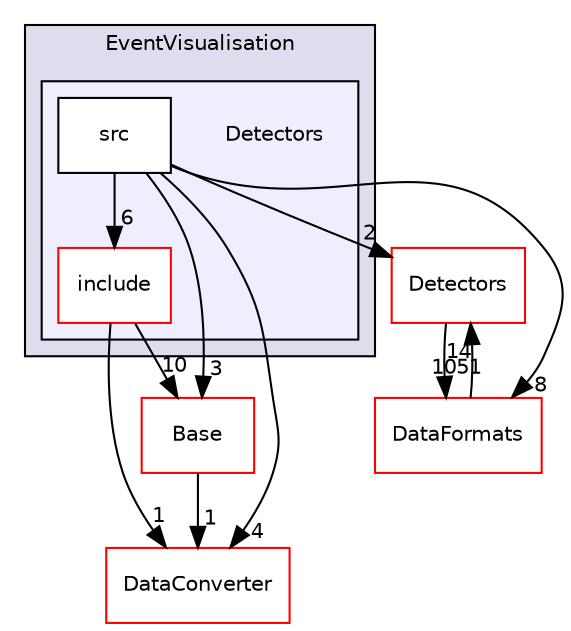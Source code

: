 digraph "/home/travis/build/AliceO2Group/AliceO2/EventVisualisation/Detectors" {
  bgcolor=transparent;
  compound=true
  node [ fontsize="10", fontname="Helvetica"];
  edge [ labelfontsize="10", labelfontname="Helvetica"];
  subgraph clusterdir_cec808b9cc531f1b0b82d26124335093 {
    graph [ bgcolor="#ddddee", pencolor="black", label="EventVisualisation" fontname="Helvetica", fontsize="10", URL="dir_cec808b9cc531f1b0b82d26124335093.html"]
  subgraph clusterdir_35dee3f7e1c059d30757a3713756b5fa {
    graph [ bgcolor="#eeeeff", pencolor="black", label="" URL="dir_35dee3f7e1c059d30757a3713756b5fa.html"];
    dir_35dee3f7e1c059d30757a3713756b5fa [shape=plaintext label="Detectors"];
    dir_602baa6aab3b3a5652c08a031099d9d2 [shape=box label="include" color="red" fillcolor="white" style="filled" URL="dir_602baa6aab3b3a5652c08a031099d9d2.html"];
    dir_cb94e78248ab661d8e8a2d8fc77d3bc9 [shape=box label="src" color="black" fillcolor="white" style="filled" URL="dir_cb94e78248ab661d8e8a2d8fc77d3bc9.html"];
  }
  }
  dir_208625f00d209be0faef0a73219d1e69 [shape=box label="DataConverter" color="red" URL="dir_208625f00d209be0faef0a73219d1e69.html"];
  dir_051dca18e802f8e9474f2e30d29c04e0 [shape=box label="Detectors" color="red" URL="dir_051dca18e802f8e9474f2e30d29c04e0.html"];
  dir_aefce7a2bfca35990ebbcc105bbcfa2a [shape=box label="Base" color="red" URL="dir_aefce7a2bfca35990ebbcc105bbcfa2a.html"];
  dir_2171f7ec022c5423887b07c69b2f5b48 [shape=box label="DataFormats" color="red" URL="dir_2171f7ec022c5423887b07c69b2f5b48.html"];
  dir_051dca18e802f8e9474f2e30d29c04e0->dir_2171f7ec022c5423887b07c69b2f5b48 [headlabel="1051", labeldistance=1.5 headhref="dir_000039_000076.html"];
  dir_aefce7a2bfca35990ebbcc105bbcfa2a->dir_208625f00d209be0faef0a73219d1e69 [headlabel="1", labeldistance=1.5 headhref="dir_000309_000619.html"];
  dir_cb94e78248ab661d8e8a2d8fc77d3bc9->dir_208625f00d209be0faef0a73219d1e69 [headlabel="4", labeldistance=1.5 headhref="dir_000626_000619.html"];
  dir_cb94e78248ab661d8e8a2d8fc77d3bc9->dir_051dca18e802f8e9474f2e30d29c04e0 [headlabel="2", labeldistance=1.5 headhref="dir_000626_000039.html"];
  dir_cb94e78248ab661d8e8a2d8fc77d3bc9->dir_aefce7a2bfca35990ebbcc105bbcfa2a [headlabel="3", labeldistance=1.5 headhref="dir_000626_000309.html"];
  dir_cb94e78248ab661d8e8a2d8fc77d3bc9->dir_602baa6aab3b3a5652c08a031099d9d2 [headlabel="6", labeldistance=1.5 headhref="dir_000626_000624.html"];
  dir_cb94e78248ab661d8e8a2d8fc77d3bc9->dir_2171f7ec022c5423887b07c69b2f5b48 [headlabel="8", labeldistance=1.5 headhref="dir_000626_000076.html"];
  dir_602baa6aab3b3a5652c08a031099d9d2->dir_208625f00d209be0faef0a73219d1e69 [headlabel="1", labeldistance=1.5 headhref="dir_000624_000619.html"];
  dir_602baa6aab3b3a5652c08a031099d9d2->dir_aefce7a2bfca35990ebbcc105bbcfa2a [headlabel="10", labeldistance=1.5 headhref="dir_000624_000309.html"];
  dir_2171f7ec022c5423887b07c69b2f5b48->dir_051dca18e802f8e9474f2e30d29c04e0 [headlabel="14", labeldistance=1.5 headhref="dir_000076_000039.html"];
}
